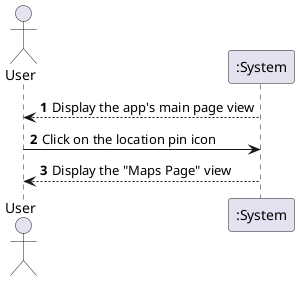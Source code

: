 @startuml
'https://plantuml.com/sequence-diagram

autonumber

actor "User" as user
participant ":System" as sys

user <-- sys: Display the app's main page view

user -> sys: Click on the location pin icon
user <-- sys: Display the "Maps Page" view
@enduml